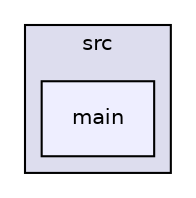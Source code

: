 digraph "src/main" {
  compound=true
  node [ fontsize="10", fontname="Helvetica"];
  edge [ labelfontsize="10", labelfontname="Helvetica"];
  subgraph clusterdir_68267d1309a1af8e8297ef4c3efbcdba {
    graph [ bgcolor="#ddddee", pencolor="black", label="src" fontname="Helvetica", fontsize="10", URL="dir_68267d1309a1af8e8297ef4c3efbcdba.html"]
  dir_5eb159725f84c66aafd839904a4acdd0 [shape=box, label="main", style="filled", fillcolor="#eeeeff", pencolor="black", URL="dir_5eb159725f84c66aafd839904a4acdd0.html"];
  }
}
